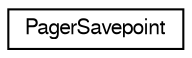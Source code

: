 digraph "Graphical Class Hierarchy"
{
  edge [fontname="FreeSans",fontsize="10",labelfontname="FreeSans",labelfontsize="10"];
  node [fontname="FreeSans",fontsize="10",shape=record];
  rankdir="LR";
  Node0 [label="PagerSavepoint",height=0.2,width=0.4,color="black", fillcolor="white", style="filled",URL="$structPagerSavepoint.html"];
}
